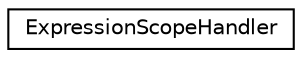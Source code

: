 digraph "Graphical Class Hierarchy"
{
 // LATEX_PDF_SIZE
  edge [fontname="Helvetica",fontsize="10",labelfontname="Helvetica",labelfontsize="10"];
  node [fontname="Helvetica",fontsize="10",shape=record];
  rankdir="LR";
  Node0 [label="ExpressionScopeHandler",height=0.2,width=0.4,color="black", fillcolor="white", style="filled",URL="$classExpressionScopeHandler.html",tooltip=" "];
}

